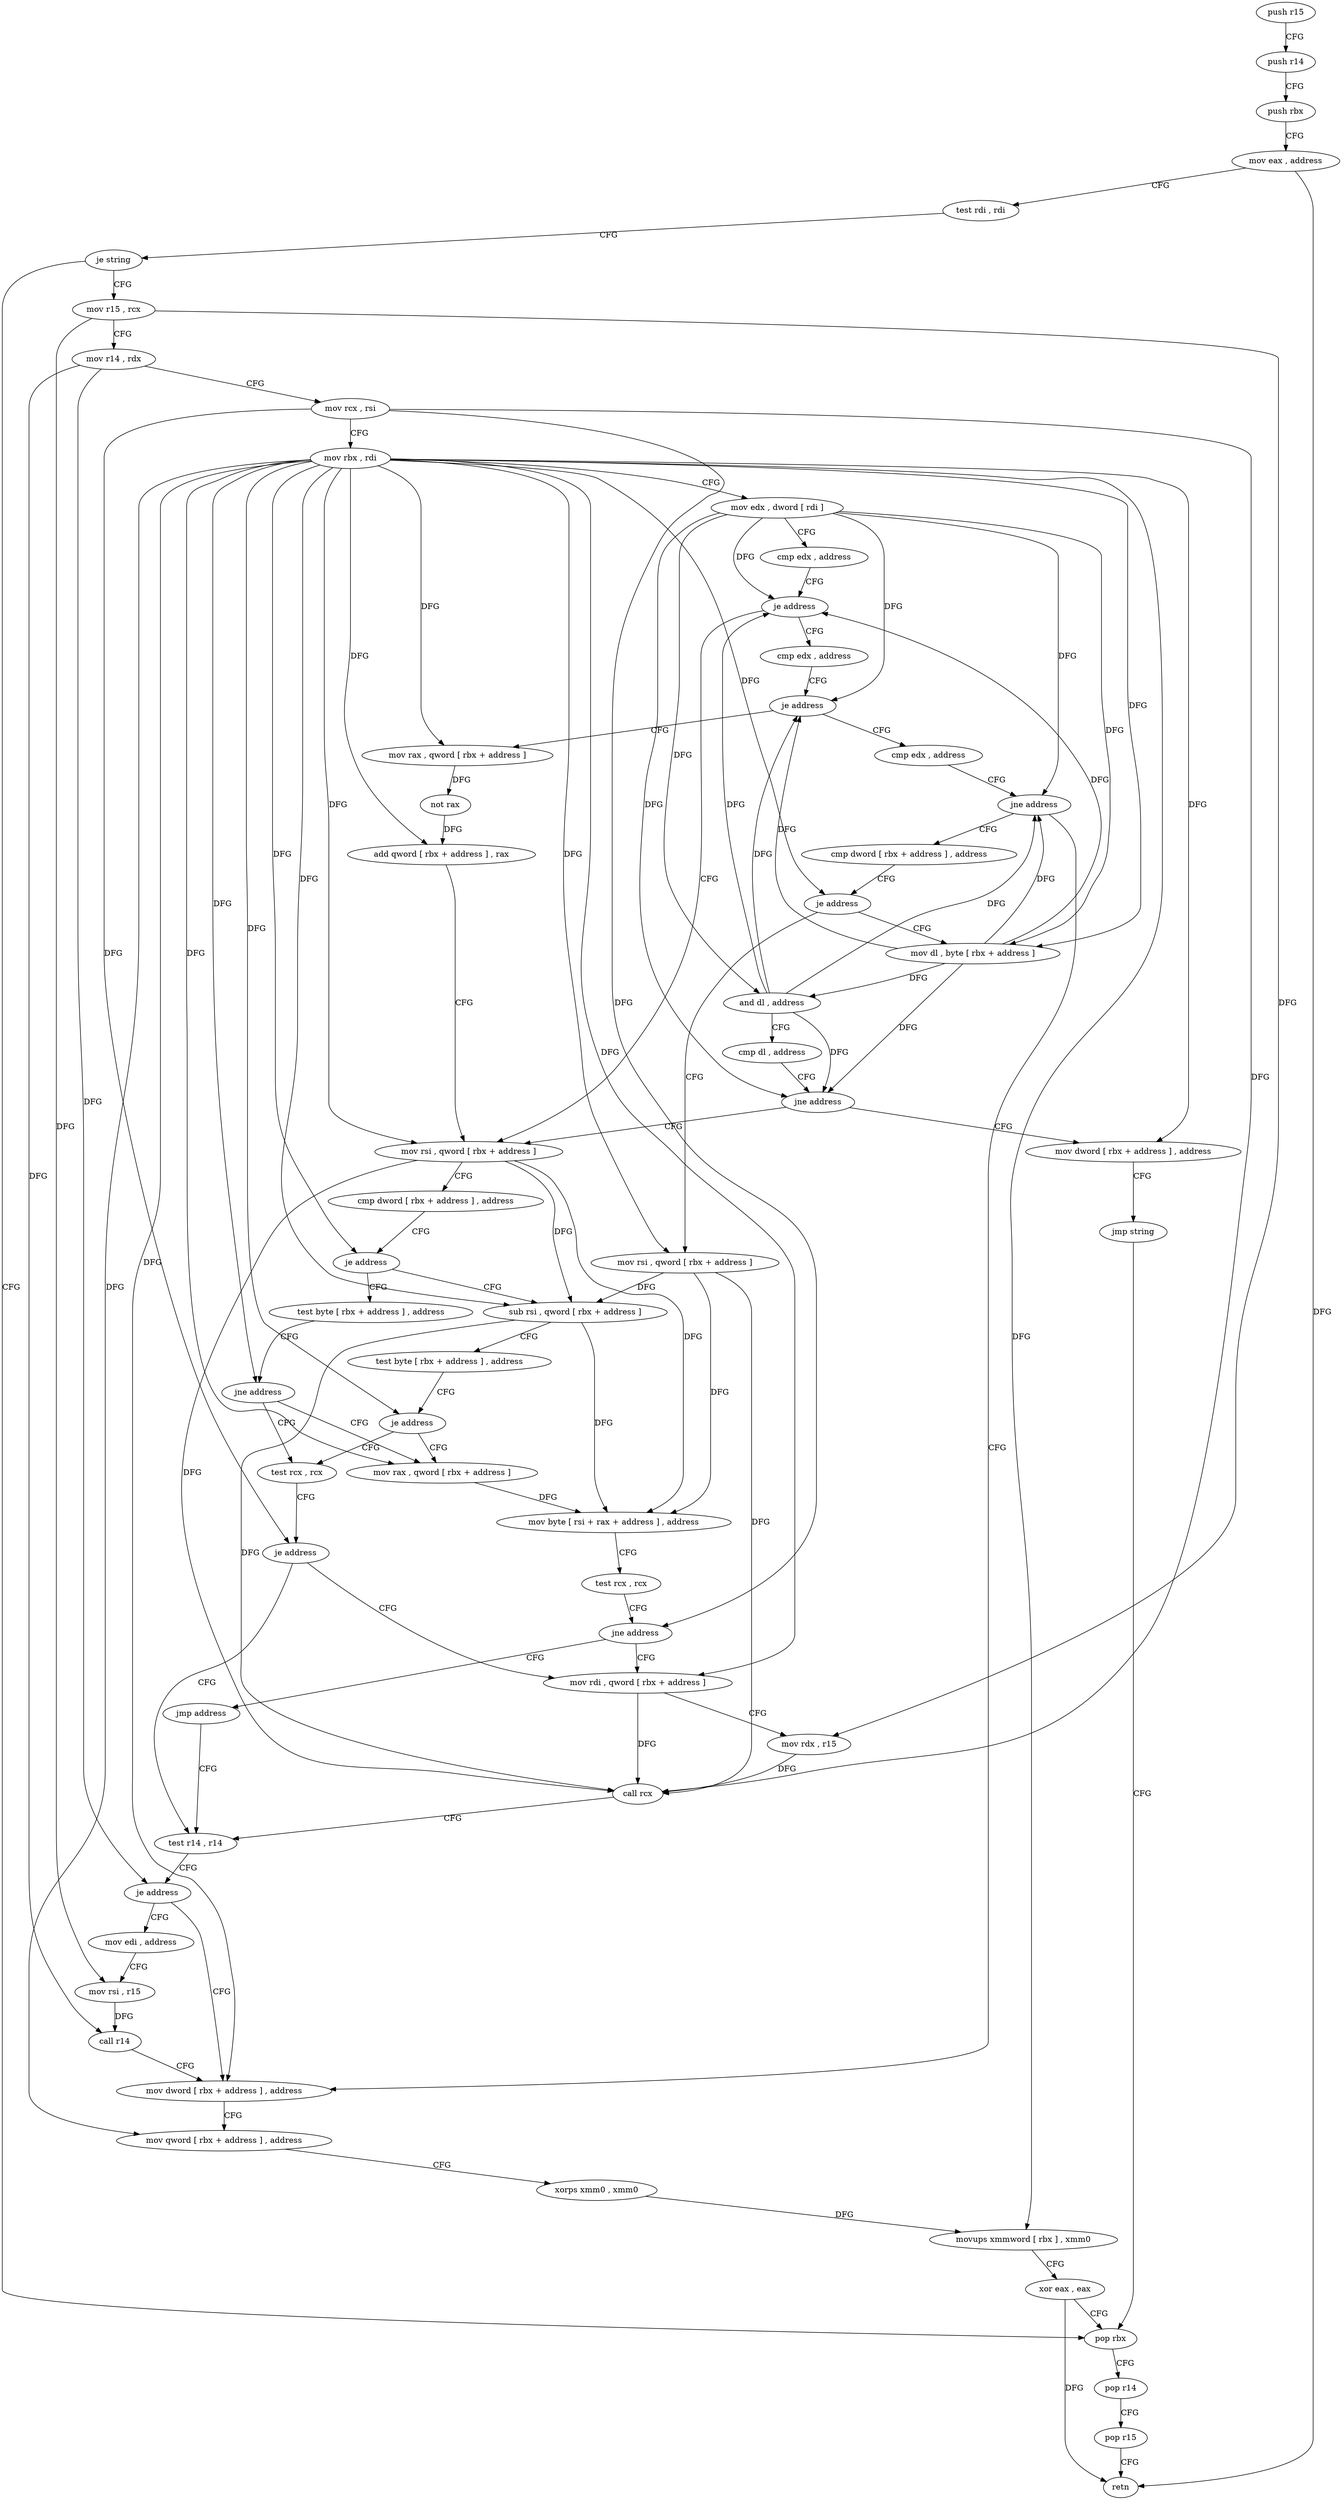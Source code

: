 digraph "func" {
"4295216" [label = "push r15" ]
"4295218" [label = "push r14" ]
"4295220" [label = "push rbx" ]
"4295221" [label = "mov eax , address" ]
"4295226" [label = "test rdi , rdi" ]
"4295229" [label = "je string" ]
"4295370" [label = "pop rbx" ]
"4295235" [label = "mov r15 , rcx" ]
"4295371" [label = "pop r14" ]
"4295373" [label = "pop r15" ]
"4295375" [label = "retn" ]
"4295238" [label = "mov r14 , rdx" ]
"4295241" [label = "mov rcx , rsi" ]
"4295244" [label = "mov rbx , rdi" ]
"4295247" [label = "mov edx , dword [ rdi ]" ]
"4295249" [label = "cmp edx , address" ]
"4295252" [label = "je address" ]
"4295301" [label = "mov rsi , qword [ rbx + address ]" ]
"4295254" [label = "cmp edx , address" ]
"4295305" [label = "cmp dword [ rbx + address ] , address" ]
"4295309" [label = "je address" ]
"4295380" [label = "sub rsi , qword [ rbx + address ]" ]
"4295311" [label = "test byte [ rbx + address ] , address" ]
"4295257" [label = "je address" ]
"4295290" [label = "mov rax , qword [ rbx + address ]" ]
"4295259" [label = "cmp edx , address" ]
"4295384" [label = "test byte [ rbx + address ] , address" ]
"4295388" [label = "je address" ]
"4295317" [label = "test rcx , rcx" ]
"4295390" [label = "mov rax , qword [ rbx + address ]" ]
"4295315" [label = "jne address" ]
"4295294" [label = "not rax" ]
"4295297" [label = "add qword [ rbx + address ] , rax" ]
"4295262" [label = "jne address" ]
"4295347" [label = "mov dword [ rbx + address ] , address" ]
"4295264" [label = "cmp dword [ rbx + address ] , address" ]
"4295320" [label = "je address" ]
"4295331" [label = "test r14 , r14" ]
"4295322" [label = "mov rdi , qword [ rbx + address ]" ]
"4295394" [label = "mov byte [ rsi + rax + address ] , address" ]
"4295399" [label = "test rcx , rcx" ]
"4295402" [label = "jne address" ]
"4295404" [label = "jmp address" ]
"4295354" [label = "mov qword [ rbx + address ] , address" ]
"4295362" [label = "xorps xmm0 , xmm0" ]
"4295365" [label = "movups xmmword [ rbx ] , xmm0" ]
"4295368" [label = "xor eax , eax" ]
"4295268" [label = "je address" ]
"4295376" [label = "mov rsi , qword [ rbx + address ]" ]
"4295270" [label = "mov dl , byte [ rbx + address ]" ]
"4295334" [label = "je address" ]
"4295336" [label = "mov edi , address" ]
"4295326" [label = "mov rdx , r15" ]
"4295329" [label = "call rcx" ]
"4295273" [label = "and dl , address" ]
"4295276" [label = "cmp dl , address" ]
"4295279" [label = "jne address" ]
"4295281" [label = "mov dword [ rbx + address ] , address" ]
"4295341" [label = "mov rsi , r15" ]
"4295344" [label = "call r14" ]
"4295288" [label = "jmp string" ]
"4295216" -> "4295218" [ label = "CFG" ]
"4295218" -> "4295220" [ label = "CFG" ]
"4295220" -> "4295221" [ label = "CFG" ]
"4295221" -> "4295226" [ label = "CFG" ]
"4295221" -> "4295375" [ label = "DFG" ]
"4295226" -> "4295229" [ label = "CFG" ]
"4295229" -> "4295370" [ label = "CFG" ]
"4295229" -> "4295235" [ label = "CFG" ]
"4295370" -> "4295371" [ label = "CFG" ]
"4295235" -> "4295238" [ label = "CFG" ]
"4295235" -> "4295326" [ label = "DFG" ]
"4295235" -> "4295341" [ label = "DFG" ]
"4295371" -> "4295373" [ label = "CFG" ]
"4295373" -> "4295375" [ label = "CFG" ]
"4295238" -> "4295241" [ label = "CFG" ]
"4295238" -> "4295334" [ label = "DFG" ]
"4295238" -> "4295344" [ label = "DFG" ]
"4295241" -> "4295244" [ label = "CFG" ]
"4295241" -> "4295320" [ label = "DFG" ]
"4295241" -> "4295402" [ label = "DFG" ]
"4295241" -> "4295329" [ label = "DFG" ]
"4295244" -> "4295247" [ label = "CFG" ]
"4295244" -> "4295301" [ label = "DFG" ]
"4295244" -> "4295309" [ label = "DFG" ]
"4295244" -> "4295380" [ label = "DFG" ]
"4295244" -> "4295388" [ label = "DFG" ]
"4295244" -> "4295315" [ label = "DFG" ]
"4295244" -> "4295290" [ label = "DFG" ]
"4295244" -> "4295297" [ label = "DFG" ]
"4295244" -> "4295390" [ label = "DFG" ]
"4295244" -> "4295347" [ label = "DFG" ]
"4295244" -> "4295354" [ label = "DFG" ]
"4295244" -> "4295365" [ label = "DFG" ]
"4295244" -> "4295268" [ label = "DFG" ]
"4295244" -> "4295322" [ label = "DFG" ]
"4295244" -> "4295376" [ label = "DFG" ]
"4295244" -> "4295270" [ label = "DFG" ]
"4295244" -> "4295281" [ label = "DFG" ]
"4295247" -> "4295249" [ label = "CFG" ]
"4295247" -> "4295252" [ label = "DFG" ]
"4295247" -> "4295257" [ label = "DFG" ]
"4295247" -> "4295262" [ label = "DFG" ]
"4295247" -> "4295270" [ label = "DFG" ]
"4295247" -> "4295273" [ label = "DFG" ]
"4295247" -> "4295279" [ label = "DFG" ]
"4295249" -> "4295252" [ label = "CFG" ]
"4295252" -> "4295301" [ label = "CFG" ]
"4295252" -> "4295254" [ label = "CFG" ]
"4295301" -> "4295305" [ label = "CFG" ]
"4295301" -> "4295380" [ label = "DFG" ]
"4295301" -> "4295394" [ label = "DFG" ]
"4295301" -> "4295329" [ label = "DFG" ]
"4295254" -> "4295257" [ label = "CFG" ]
"4295305" -> "4295309" [ label = "CFG" ]
"4295309" -> "4295380" [ label = "CFG" ]
"4295309" -> "4295311" [ label = "CFG" ]
"4295380" -> "4295384" [ label = "CFG" ]
"4295380" -> "4295394" [ label = "DFG" ]
"4295380" -> "4295329" [ label = "DFG" ]
"4295311" -> "4295315" [ label = "CFG" ]
"4295257" -> "4295290" [ label = "CFG" ]
"4295257" -> "4295259" [ label = "CFG" ]
"4295290" -> "4295294" [ label = "DFG" ]
"4295259" -> "4295262" [ label = "CFG" ]
"4295384" -> "4295388" [ label = "CFG" ]
"4295388" -> "4295317" [ label = "CFG" ]
"4295388" -> "4295390" [ label = "CFG" ]
"4295317" -> "4295320" [ label = "CFG" ]
"4295390" -> "4295394" [ label = "DFG" ]
"4295315" -> "4295390" [ label = "CFG" ]
"4295315" -> "4295317" [ label = "CFG" ]
"4295294" -> "4295297" [ label = "DFG" ]
"4295297" -> "4295301" [ label = "CFG" ]
"4295262" -> "4295347" [ label = "CFG" ]
"4295262" -> "4295264" [ label = "CFG" ]
"4295347" -> "4295354" [ label = "CFG" ]
"4295264" -> "4295268" [ label = "CFG" ]
"4295320" -> "4295331" [ label = "CFG" ]
"4295320" -> "4295322" [ label = "CFG" ]
"4295331" -> "4295334" [ label = "CFG" ]
"4295322" -> "4295326" [ label = "CFG" ]
"4295322" -> "4295329" [ label = "DFG" ]
"4295394" -> "4295399" [ label = "CFG" ]
"4295399" -> "4295402" [ label = "CFG" ]
"4295402" -> "4295322" [ label = "CFG" ]
"4295402" -> "4295404" [ label = "CFG" ]
"4295404" -> "4295331" [ label = "CFG" ]
"4295354" -> "4295362" [ label = "CFG" ]
"4295362" -> "4295365" [ label = "DFG" ]
"4295365" -> "4295368" [ label = "CFG" ]
"4295368" -> "4295370" [ label = "CFG" ]
"4295368" -> "4295375" [ label = "DFG" ]
"4295268" -> "4295376" [ label = "CFG" ]
"4295268" -> "4295270" [ label = "CFG" ]
"4295376" -> "4295380" [ label = "DFG" ]
"4295376" -> "4295394" [ label = "DFG" ]
"4295376" -> "4295329" [ label = "DFG" ]
"4295270" -> "4295273" [ label = "DFG" ]
"4295270" -> "4295252" [ label = "DFG" ]
"4295270" -> "4295257" [ label = "DFG" ]
"4295270" -> "4295262" [ label = "DFG" ]
"4295270" -> "4295279" [ label = "DFG" ]
"4295334" -> "4295347" [ label = "CFG" ]
"4295334" -> "4295336" [ label = "CFG" ]
"4295336" -> "4295341" [ label = "CFG" ]
"4295326" -> "4295329" [ label = "DFG" ]
"4295329" -> "4295331" [ label = "CFG" ]
"4295273" -> "4295276" [ label = "CFG" ]
"4295273" -> "4295252" [ label = "DFG" ]
"4295273" -> "4295257" [ label = "DFG" ]
"4295273" -> "4295262" [ label = "DFG" ]
"4295273" -> "4295279" [ label = "DFG" ]
"4295276" -> "4295279" [ label = "CFG" ]
"4295279" -> "4295301" [ label = "CFG" ]
"4295279" -> "4295281" [ label = "CFG" ]
"4295281" -> "4295288" [ label = "CFG" ]
"4295341" -> "4295344" [ label = "DFG" ]
"4295344" -> "4295347" [ label = "CFG" ]
"4295288" -> "4295370" [ label = "CFG" ]
}
